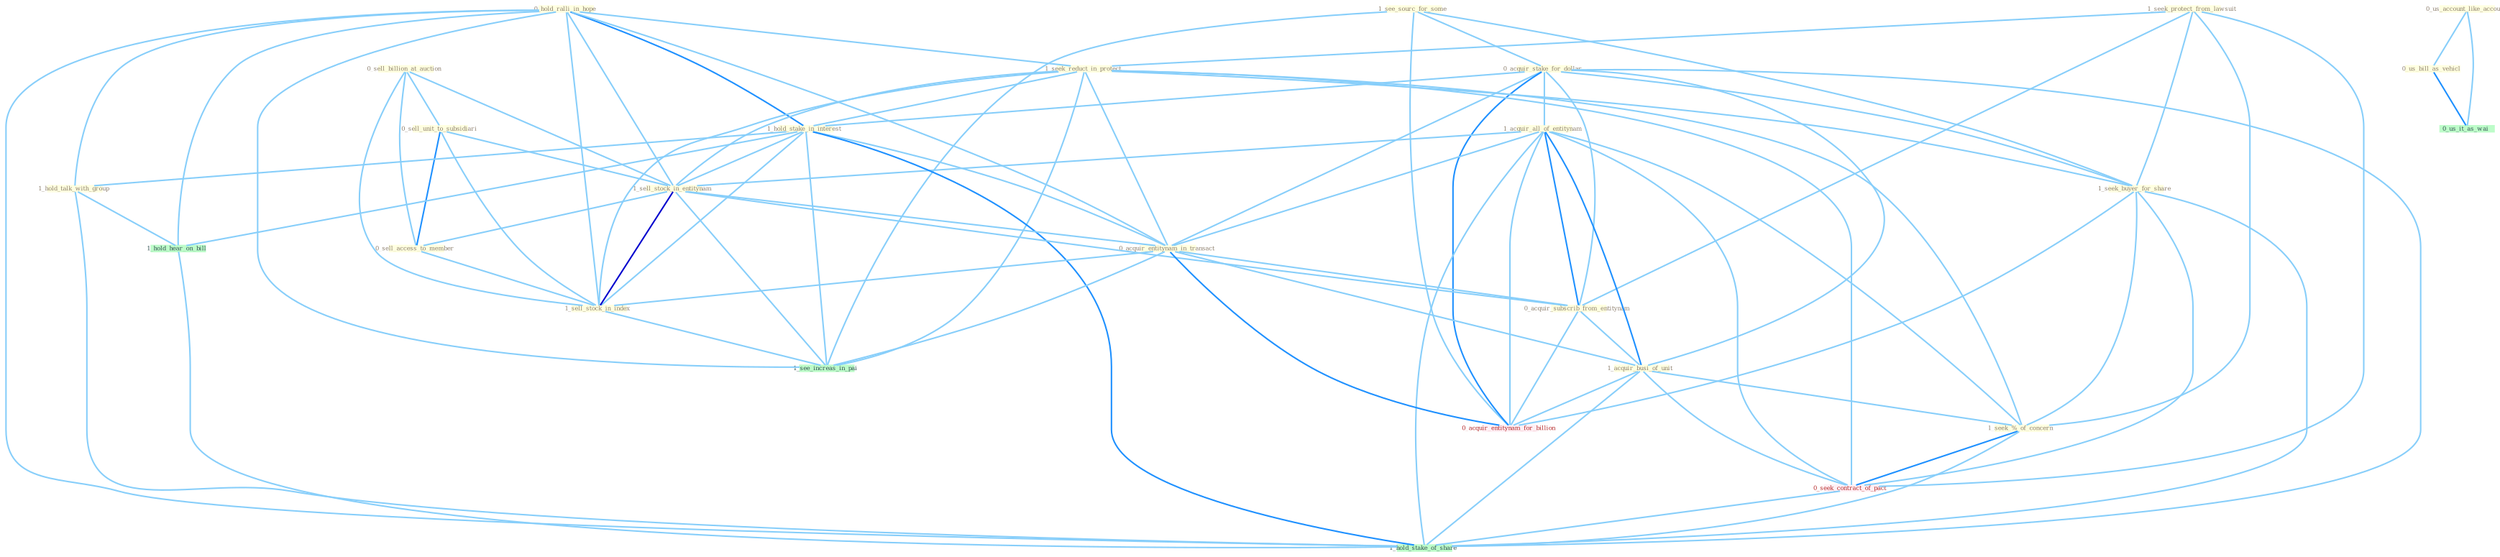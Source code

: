 Graph G{ 
    node
    [shape=polygon,style=filled,width=.5,height=.06,color="#BDFCC9",fixedsize=true,fontsize=4,
    fontcolor="#2f4f4f"];
    {node
    [color="#ffffe0", fontcolor="#8b7d6b"] "1_seek_protect_from_lawsuit " "1_see_sourc_for_some " "0_hold_ralli_in_hope " "0_acquir_stake_for_dollar " "0_sell_billion_at_auction " "1_seek_reduct_in_protect " "0_sell_unit_to_subsidiari " "1_acquir_all_of_entitynam " "1_hold_stake_in_interest " "1_sell_stock_in_entitynam " "0_acquir_entitynam_in_transact " "0_acquir_subscrib_from_entitynam " "0_us_account_like_account " "0_sell_access_to_member " "1_acquir_busi_of_unit " "1_seek_buyer_for_share " "0_us_bill_as_vehicl " "1_sell_stock_in_index " "1_seek_%_of_concern " "1_hold_talk_with_group "}
{node [color="#fff0f5", fontcolor="#b22222"] "0_seek_contract_of_pact " "0_acquir_entitynam_for_billion "}
edge [color="#B0E2FF"];

	"1_seek_protect_from_lawsuit " -- "1_seek_reduct_in_protect " [w="1", color="#87cefa" ];
	"1_seek_protect_from_lawsuit " -- "0_acquir_subscrib_from_entitynam " [w="1", color="#87cefa" ];
	"1_seek_protect_from_lawsuit " -- "1_seek_buyer_for_share " [w="1", color="#87cefa" ];
	"1_seek_protect_from_lawsuit " -- "1_seek_%_of_concern " [w="1", color="#87cefa" ];
	"1_seek_protect_from_lawsuit " -- "0_seek_contract_of_pact " [w="1", color="#87cefa" ];
	"1_see_sourc_for_some " -- "0_acquir_stake_for_dollar " [w="1", color="#87cefa" ];
	"1_see_sourc_for_some " -- "1_seek_buyer_for_share " [w="1", color="#87cefa" ];
	"1_see_sourc_for_some " -- "0_acquir_entitynam_for_billion " [w="1", color="#87cefa" ];
	"1_see_sourc_for_some " -- "1_see_increas_in_pai " [w="1", color="#87cefa" ];
	"0_hold_ralli_in_hope " -- "1_seek_reduct_in_protect " [w="1", color="#87cefa" ];
	"0_hold_ralli_in_hope " -- "1_hold_stake_in_interest " [w="2", color="#1e90ff" , len=0.8];
	"0_hold_ralli_in_hope " -- "1_sell_stock_in_entitynam " [w="1", color="#87cefa" ];
	"0_hold_ralli_in_hope " -- "0_acquir_entitynam_in_transact " [w="1", color="#87cefa" ];
	"0_hold_ralli_in_hope " -- "1_sell_stock_in_index " [w="1", color="#87cefa" ];
	"0_hold_ralli_in_hope " -- "1_hold_talk_with_group " [w="1", color="#87cefa" ];
	"0_hold_ralli_in_hope " -- "1_see_increas_in_pai " [w="1", color="#87cefa" ];
	"0_hold_ralli_in_hope " -- "1_hold_hear_on_bill " [w="1", color="#87cefa" ];
	"0_hold_ralli_in_hope " -- "1_hold_stake_of_share " [w="1", color="#87cefa" ];
	"0_acquir_stake_for_dollar " -- "1_acquir_all_of_entitynam " [w="1", color="#87cefa" ];
	"0_acquir_stake_for_dollar " -- "1_hold_stake_in_interest " [w="1", color="#87cefa" ];
	"0_acquir_stake_for_dollar " -- "0_acquir_entitynam_in_transact " [w="1", color="#87cefa" ];
	"0_acquir_stake_for_dollar " -- "0_acquir_subscrib_from_entitynam " [w="1", color="#87cefa" ];
	"0_acquir_stake_for_dollar " -- "1_acquir_busi_of_unit " [w="1", color="#87cefa" ];
	"0_acquir_stake_for_dollar " -- "1_seek_buyer_for_share " [w="1", color="#87cefa" ];
	"0_acquir_stake_for_dollar " -- "0_acquir_entitynam_for_billion " [w="2", color="#1e90ff" , len=0.8];
	"0_acquir_stake_for_dollar " -- "1_hold_stake_of_share " [w="1", color="#87cefa" ];
	"0_sell_billion_at_auction " -- "0_sell_unit_to_subsidiari " [w="1", color="#87cefa" ];
	"0_sell_billion_at_auction " -- "1_sell_stock_in_entitynam " [w="1", color="#87cefa" ];
	"0_sell_billion_at_auction " -- "0_sell_access_to_member " [w="1", color="#87cefa" ];
	"0_sell_billion_at_auction " -- "1_sell_stock_in_index " [w="1", color="#87cefa" ];
	"1_seek_reduct_in_protect " -- "1_hold_stake_in_interest " [w="1", color="#87cefa" ];
	"1_seek_reduct_in_protect " -- "1_sell_stock_in_entitynam " [w="1", color="#87cefa" ];
	"1_seek_reduct_in_protect " -- "0_acquir_entitynam_in_transact " [w="1", color="#87cefa" ];
	"1_seek_reduct_in_protect " -- "1_seek_buyer_for_share " [w="1", color="#87cefa" ];
	"1_seek_reduct_in_protect " -- "1_sell_stock_in_index " [w="1", color="#87cefa" ];
	"1_seek_reduct_in_protect " -- "1_seek_%_of_concern " [w="1", color="#87cefa" ];
	"1_seek_reduct_in_protect " -- "0_seek_contract_of_pact " [w="1", color="#87cefa" ];
	"1_seek_reduct_in_protect " -- "1_see_increas_in_pai " [w="1", color="#87cefa" ];
	"0_sell_unit_to_subsidiari " -- "1_sell_stock_in_entitynam " [w="1", color="#87cefa" ];
	"0_sell_unit_to_subsidiari " -- "0_sell_access_to_member " [w="2", color="#1e90ff" , len=0.8];
	"0_sell_unit_to_subsidiari " -- "1_sell_stock_in_index " [w="1", color="#87cefa" ];
	"1_acquir_all_of_entitynam " -- "1_sell_stock_in_entitynam " [w="1", color="#87cefa" ];
	"1_acquir_all_of_entitynam " -- "0_acquir_entitynam_in_transact " [w="1", color="#87cefa" ];
	"1_acquir_all_of_entitynam " -- "0_acquir_subscrib_from_entitynam " [w="2", color="#1e90ff" , len=0.8];
	"1_acquir_all_of_entitynam " -- "1_acquir_busi_of_unit " [w="2", color="#1e90ff" , len=0.8];
	"1_acquir_all_of_entitynam " -- "1_seek_%_of_concern " [w="1", color="#87cefa" ];
	"1_acquir_all_of_entitynam " -- "0_seek_contract_of_pact " [w="1", color="#87cefa" ];
	"1_acquir_all_of_entitynam " -- "0_acquir_entitynam_for_billion " [w="1", color="#87cefa" ];
	"1_acquir_all_of_entitynam " -- "1_hold_stake_of_share " [w="1", color="#87cefa" ];
	"1_hold_stake_in_interest " -- "1_sell_stock_in_entitynam " [w="1", color="#87cefa" ];
	"1_hold_stake_in_interest " -- "0_acquir_entitynam_in_transact " [w="1", color="#87cefa" ];
	"1_hold_stake_in_interest " -- "1_sell_stock_in_index " [w="1", color="#87cefa" ];
	"1_hold_stake_in_interest " -- "1_hold_talk_with_group " [w="1", color="#87cefa" ];
	"1_hold_stake_in_interest " -- "1_see_increas_in_pai " [w="1", color="#87cefa" ];
	"1_hold_stake_in_interest " -- "1_hold_hear_on_bill " [w="1", color="#87cefa" ];
	"1_hold_stake_in_interest " -- "1_hold_stake_of_share " [w="2", color="#1e90ff" , len=0.8];
	"1_sell_stock_in_entitynam " -- "0_acquir_entitynam_in_transact " [w="1", color="#87cefa" ];
	"1_sell_stock_in_entitynam " -- "0_acquir_subscrib_from_entitynam " [w="1", color="#87cefa" ];
	"1_sell_stock_in_entitynam " -- "0_sell_access_to_member " [w="1", color="#87cefa" ];
	"1_sell_stock_in_entitynam " -- "1_sell_stock_in_index " [w="3", color="#0000cd" , len=0.6];
	"1_sell_stock_in_entitynam " -- "1_see_increas_in_pai " [w="1", color="#87cefa" ];
	"0_acquir_entitynam_in_transact " -- "0_acquir_subscrib_from_entitynam " [w="1", color="#87cefa" ];
	"0_acquir_entitynam_in_transact " -- "1_acquir_busi_of_unit " [w="1", color="#87cefa" ];
	"0_acquir_entitynam_in_transact " -- "1_sell_stock_in_index " [w="1", color="#87cefa" ];
	"0_acquir_entitynam_in_transact " -- "0_acquir_entitynam_for_billion " [w="2", color="#1e90ff" , len=0.8];
	"0_acquir_entitynam_in_transact " -- "1_see_increas_in_pai " [w="1", color="#87cefa" ];
	"0_acquir_subscrib_from_entitynam " -- "1_acquir_busi_of_unit " [w="1", color="#87cefa" ];
	"0_acquir_subscrib_from_entitynam " -- "0_acquir_entitynam_for_billion " [w="1", color="#87cefa" ];
	"0_us_account_like_account " -- "0_us_bill_as_vehicl " [w="1", color="#87cefa" ];
	"0_us_account_like_account " -- "0_us_it_as_wai " [w="1", color="#87cefa" ];
	"0_sell_access_to_member " -- "1_sell_stock_in_index " [w="1", color="#87cefa" ];
	"1_acquir_busi_of_unit " -- "1_seek_%_of_concern " [w="1", color="#87cefa" ];
	"1_acquir_busi_of_unit " -- "0_seek_contract_of_pact " [w="1", color="#87cefa" ];
	"1_acquir_busi_of_unit " -- "0_acquir_entitynam_for_billion " [w="1", color="#87cefa" ];
	"1_acquir_busi_of_unit " -- "1_hold_stake_of_share " [w="1", color="#87cefa" ];
	"1_seek_buyer_for_share " -- "1_seek_%_of_concern " [w="1", color="#87cefa" ];
	"1_seek_buyer_for_share " -- "0_seek_contract_of_pact " [w="1", color="#87cefa" ];
	"1_seek_buyer_for_share " -- "0_acquir_entitynam_for_billion " [w="1", color="#87cefa" ];
	"1_seek_buyer_for_share " -- "1_hold_stake_of_share " [w="1", color="#87cefa" ];
	"0_us_bill_as_vehicl " -- "0_us_it_as_wai " [w="2", color="#1e90ff" , len=0.8];
	"1_sell_stock_in_index " -- "1_see_increas_in_pai " [w="1", color="#87cefa" ];
	"1_seek_%_of_concern " -- "0_seek_contract_of_pact " [w="2", color="#1e90ff" , len=0.8];
	"1_seek_%_of_concern " -- "1_hold_stake_of_share " [w="1", color="#87cefa" ];
	"1_hold_talk_with_group " -- "1_hold_hear_on_bill " [w="1", color="#87cefa" ];
	"1_hold_talk_with_group " -- "1_hold_stake_of_share " [w="1", color="#87cefa" ];
	"0_seek_contract_of_pact " -- "1_hold_stake_of_share " [w="1", color="#87cefa" ];
	"1_hold_hear_on_bill " -- "1_hold_stake_of_share " [w="1", color="#87cefa" ];
}